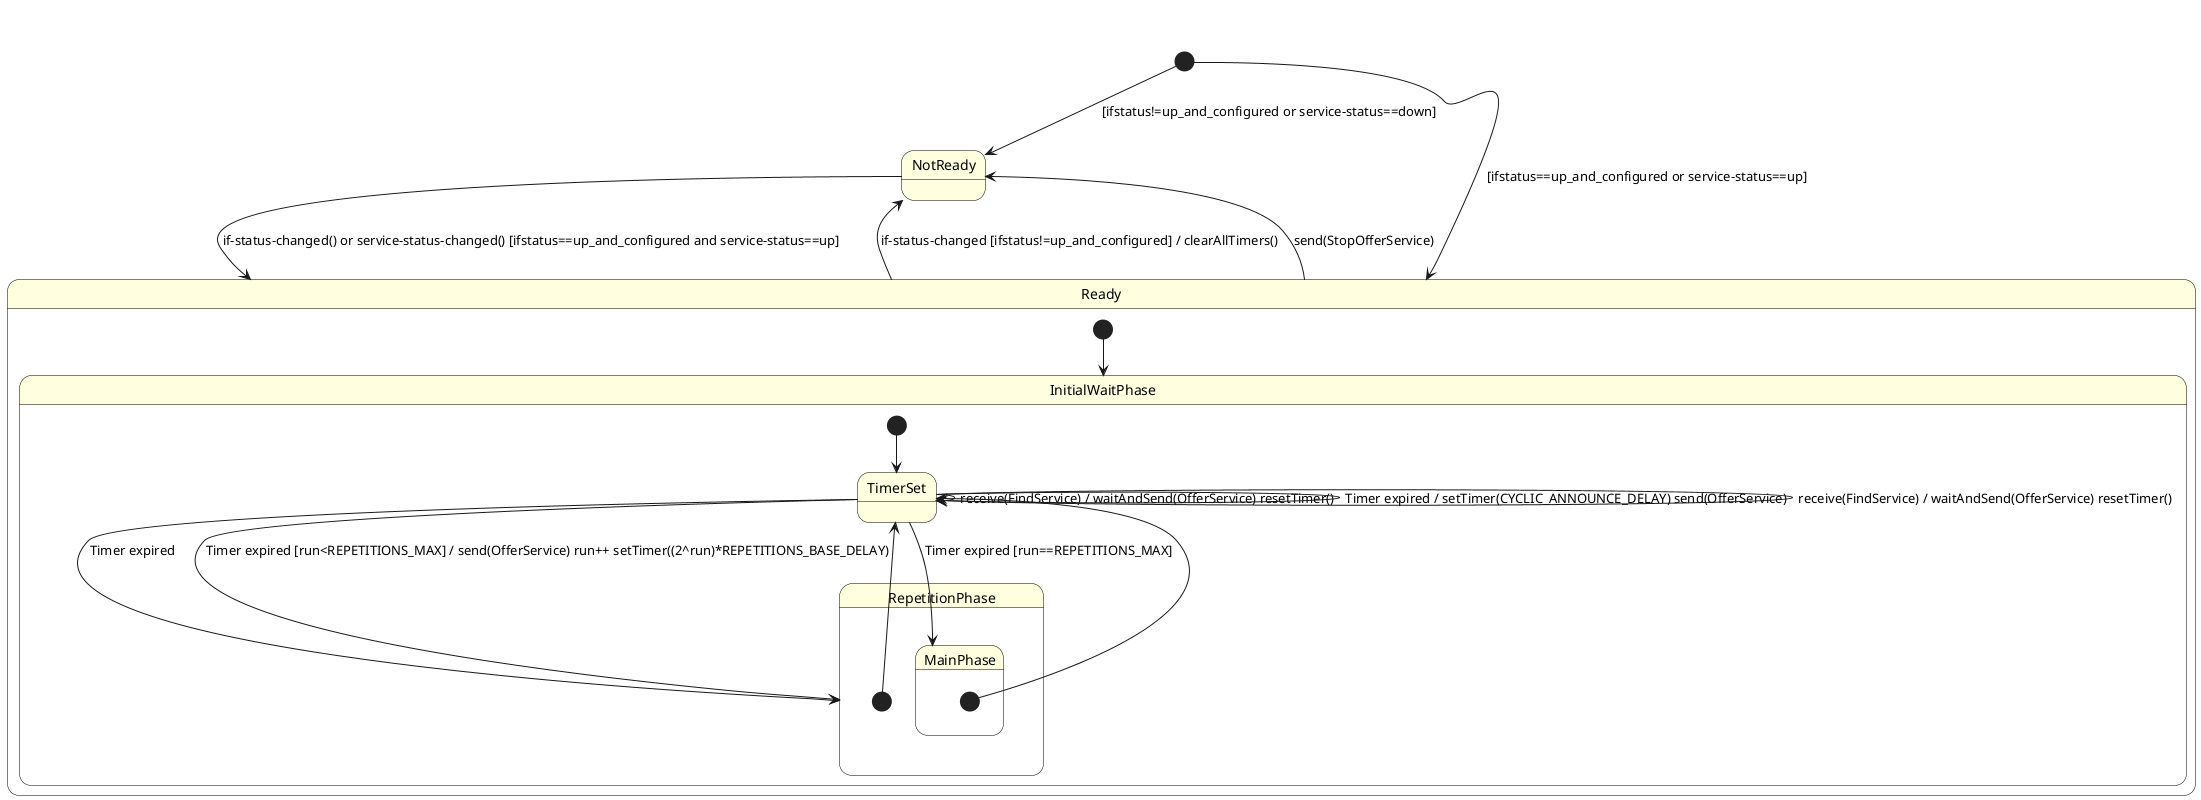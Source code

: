 @startuml
skinparam state {
  BackgroundColor LightYellow
  BorderColor Black
}

[*] --> NotReady : [ifstatus!=up_and_configured or service-status==down]
[*] --> Ready : [ifstatus==up_and_configured or service-status==up]

state NotReady
NotReady --> Ready : if-status-changed() or service-status-changed() [ifstatus==up_and_configured and service-status==up]

state Ready {
  [*] --> InitialWaitPhase

  state InitialWaitPhase {
    [*] --> TimerSet
    TimerSet --> RepetitionPhase : Timer expired
  }

  state RepetitionPhase {
    [*] --> TimerSet
    TimerSet --> RepetitionPhase : Timer expired [run<REPETITIONS_MAX] / send(OfferService) run++ setTimer((2^run)*REPETITIONS_BASE_DELAY)
    TimerSet --> MainPhase : Timer expired [run==REPETITIONS_MAX]
    TimerSet --> TimerSet : receive(FindService) / waitAndSend(OfferService) resetTimer()
  }

  state MainPhase {
    [*] --> TimerSet
    TimerSet --> TimerSet : Timer expired / setTimer(CYCLIC_ANNOUNCE_DELAY) send(OfferService)
    TimerSet --> TimerSet : receive(FindService) / waitAndSend(OfferService) resetTimer()
  }

  Ready --> NotReady : if-status-changed [ifstatus!=up_and_configured] / clearAllTimers()
  Ready --> NotReady : send(StopOfferService)
}

@enduml
